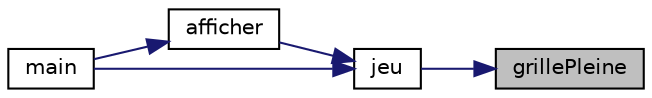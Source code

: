 digraph "grillePleine"
{
 // LATEX_PDF_SIZE
  edge [fontname="Helvetica",fontsize="10",labelfontname="Helvetica",labelfontsize="10"];
  node [fontname="Helvetica",fontsize="10",shape=record];
  rankdir="RL";
  Node1 [label="grillePleine",height=0.2,width=0.4,color="black", fillcolor="grey75", style="filled", fontcolor="black",tooltip=" "];
  Node1 -> Node2 [dir="back",color="midnightblue",fontsize="10",style="solid"];
  Node2 [label="jeu",height=0.2,width=0.4,color="black", fillcolor="white", style="filled",URL="$projet__harmo_8c.html#afdf33ef6507a8d51e0ab5210ce727466",tooltip=" "];
  Node2 -> Node3 [dir="back",color="midnightblue",fontsize="10",style="solid"];
  Node3 [label="afficher",height=0.2,width=0.4,color="black", fillcolor="white", style="filled",URL="$projet__harmo_8c.html#aa8d78f2252da16d4e77d2742f8544752",tooltip=" "];
  Node3 -> Node4 [dir="back",color="midnightblue",fontsize="10",style="solid"];
  Node4 [label="main",height=0.2,width=0.4,color="black", fillcolor="white", style="filled",URL="$projet__harmo_8c.html#ae66f6b31b5ad750f1fe042a706a4e3d4",tooltip=" "];
  Node2 -> Node4 [dir="back",color="midnightblue",fontsize="10",style="solid"];
}

